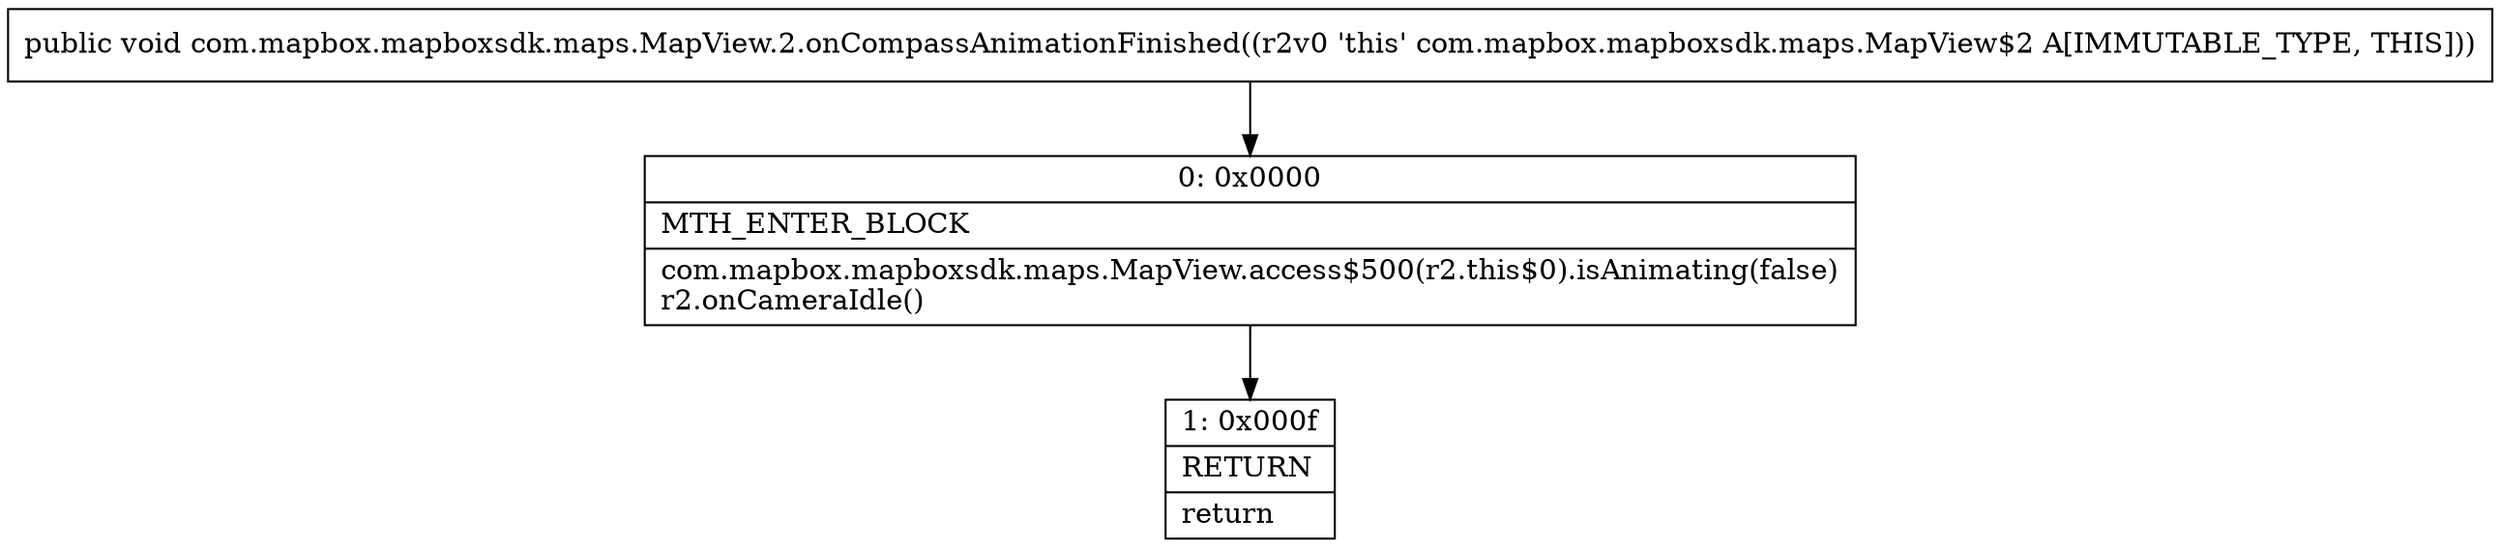 digraph "CFG forcom.mapbox.mapboxsdk.maps.MapView.2.onCompassAnimationFinished()V" {
Node_0 [shape=record,label="{0\:\ 0x0000|MTH_ENTER_BLOCK\l|com.mapbox.mapboxsdk.maps.MapView.access$500(r2.this$0).isAnimating(false)\lr2.onCameraIdle()\l}"];
Node_1 [shape=record,label="{1\:\ 0x000f|RETURN\l|return\l}"];
MethodNode[shape=record,label="{public void com.mapbox.mapboxsdk.maps.MapView.2.onCompassAnimationFinished((r2v0 'this' com.mapbox.mapboxsdk.maps.MapView$2 A[IMMUTABLE_TYPE, THIS])) }"];
MethodNode -> Node_0;
Node_0 -> Node_1;
}

